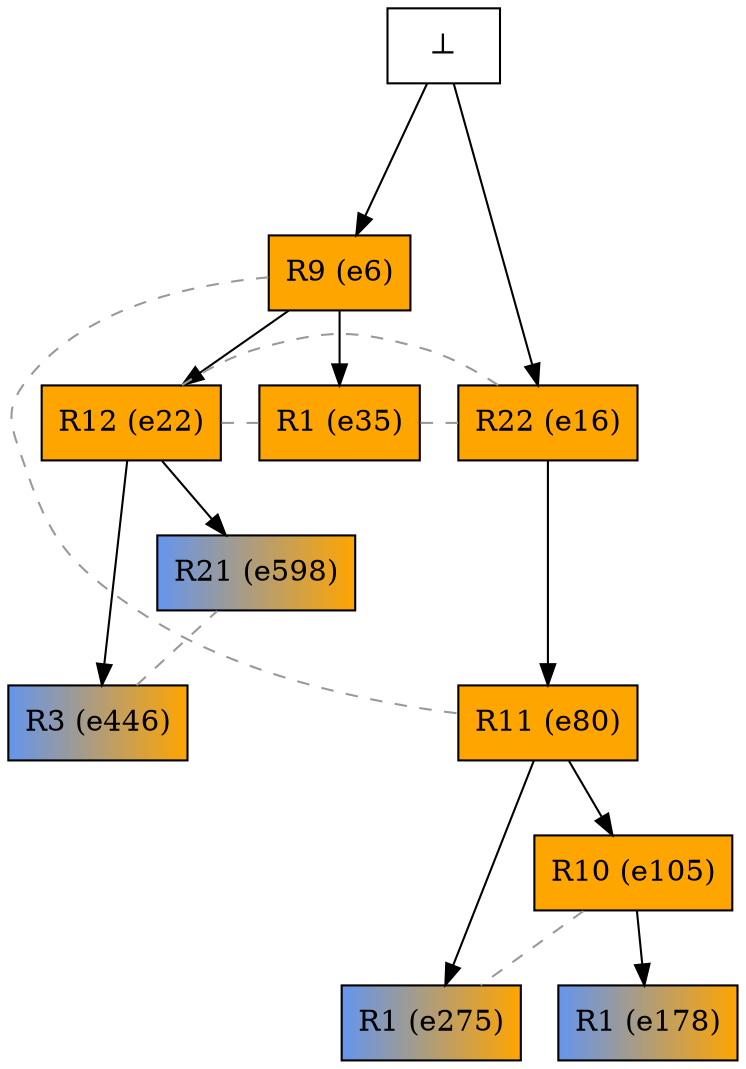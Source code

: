 digraph test {

//conflicts
  e6 -> e80 [arrowhead=none color=gray60 style=dashed constraint=false];
  e16 -> e22 [arrowhead=none color=gray60 style=dashed constraint=false];
  e16 -> e35 [arrowhead=none color=gray60 style=dashed constraint=false];
  e22 -> e35 [arrowhead=none color=gray60 style=dashed constraint=false];
  e105 -> e275 [arrowhead=none color=gray60 style=dashed constraint=false];
  e446 -> e598 [arrowhead=none color=gray60 style=dashed constraint=false];

  e6 -> e35 [minlen=1];
  e105 -> e178 [minlen=1];
  e80 -> e105 [minlen=1];
  e16 -> e80 [minlen=2];
  e80 -> e275 [minlen=2];
  e22 -> e446 [minlen=2];
  e6 -> e22 [minlen=1];
  e22 -> e598 [minlen=1];
  e0 -> e6 [minlen=2];
  e0 -> e16 [minlen=3];

  e6 [color="black" fillcolor="orange:orange" label="R9 (e6)" shape=box style=filled];
  e16 [color="black" fillcolor="orange:orange" label="R22 (e16)" shape=box style=filled];
  e22 [color="black" fillcolor="orange:orange" label="R12 (e22)" shape=box style=filled];
  e35 [color="black" fillcolor="orange:orange" label="R1 (e35)" shape=box style=filled];
  e80 [color="black" fillcolor="orange:orange" label="R11 (e80)" shape=box style=filled];
  e105 [color="black" fillcolor="orange:orange" label="R10 (e105)" shape=box style=filled];
  e178 [color="black" fillcolor="cornflowerblue:orange" label="R1 (e178)" shape=box style=filled];
  e275 [color="black" fillcolor="cornflowerblue:orange" label="R1 (e275)" shape=box style=filled];
  e446 [color="black" fillcolor="cornflowerblue:orange" label="R3 (e446)" shape=box style=filled];
  e598 [color="black" fillcolor="cornflowerblue:orange" label="R21 (e598)" shape=box style=filled];
  e0 [fillcolor="white" label="⊥" shape=box style=filled];
}
